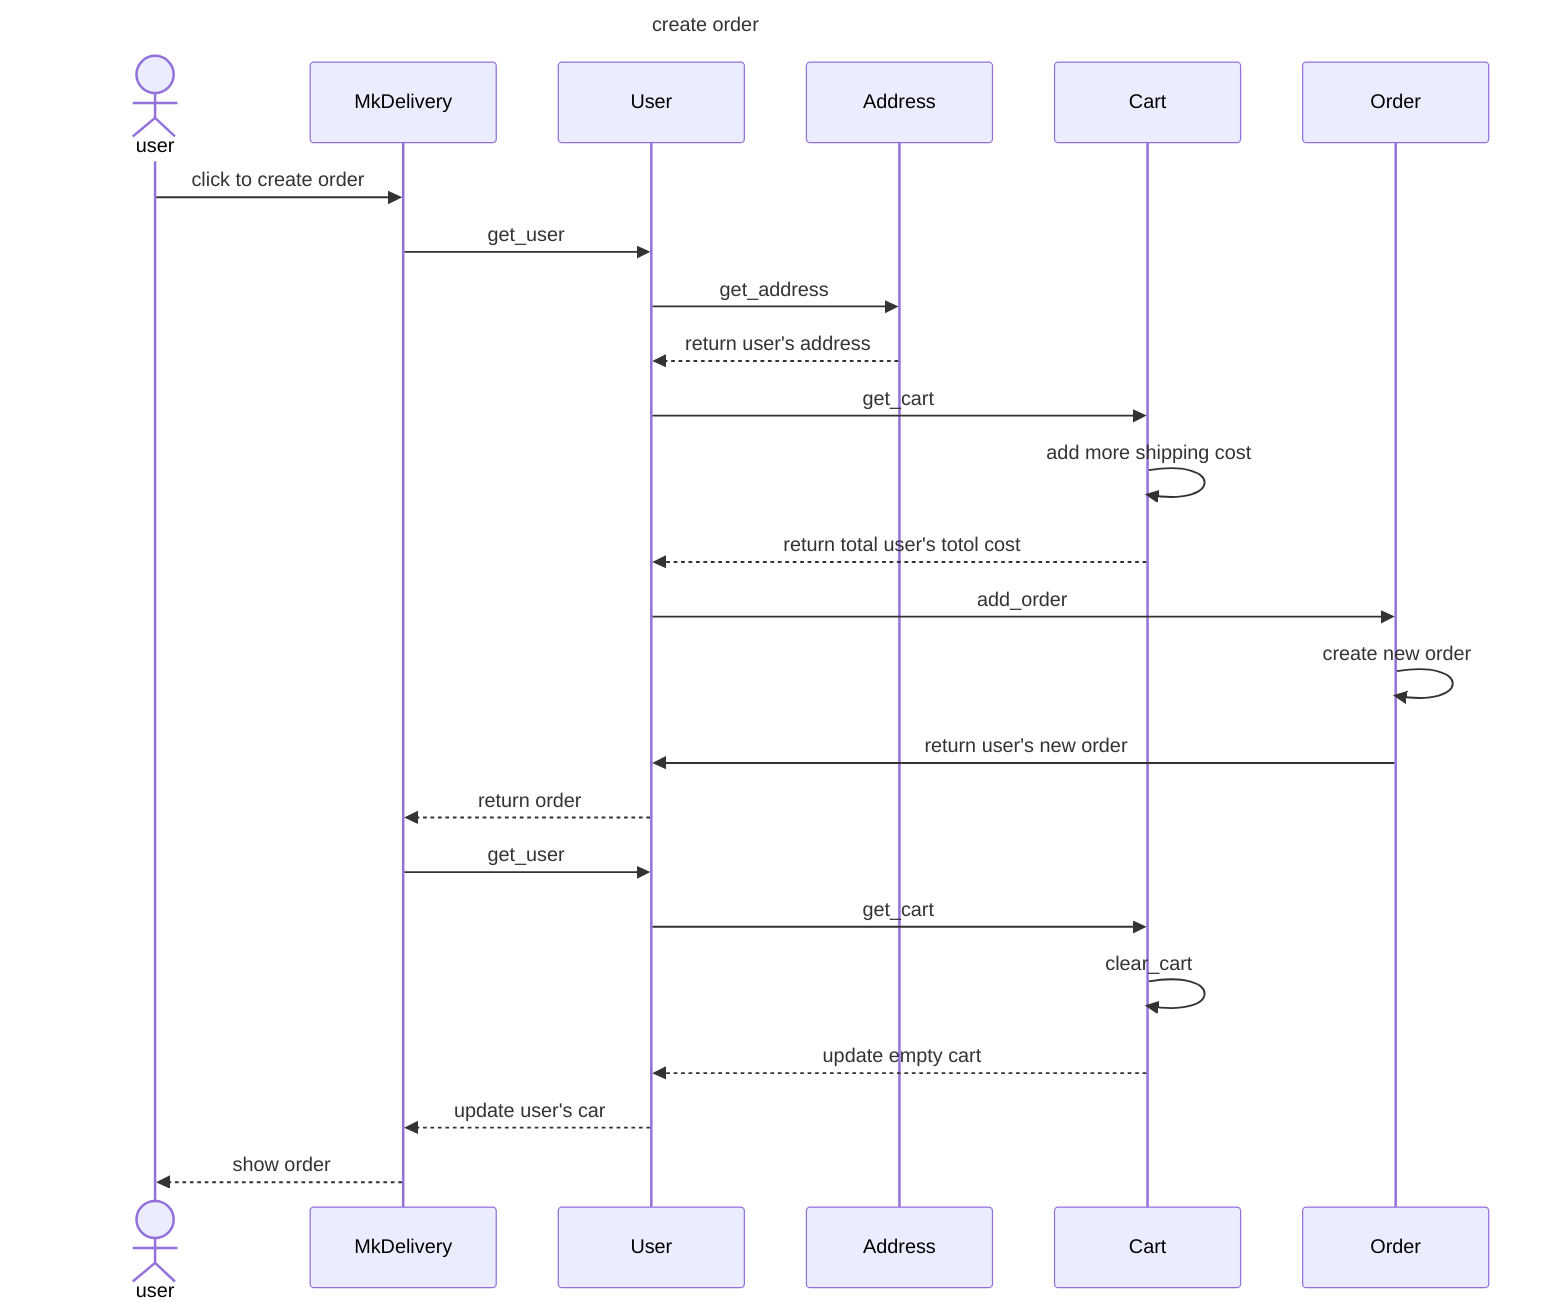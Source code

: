 sequenceDiagram
    title create order
    actor user
  
    participant MkDelivery
    participant User
    participant Address
    participant Cart
    participant Order

    user ->> MkDelivery:click to create order
    MkDelivery ->> User:get_user
    User ->> Address :get_address
    Address -->> User:return user's address 
    User ->> Cart :get_cart
    Cart ->> Cart: add more shipping cost
    Cart -->> User:return total user's totol cost
    User ->> Order:add_order
    Order ->> Order :create new order 
    Order ->> User: return user's new order
    User -->> MkDelivery: return order

    MkDelivery ->> User:get_user
    User ->> Cart :get_cart
    Cart ->> Cart :clear_cart
    Cart -->> User :update empty cart
    User -->> MkDelivery:update user's car
    MkDelivery -->> user:show order